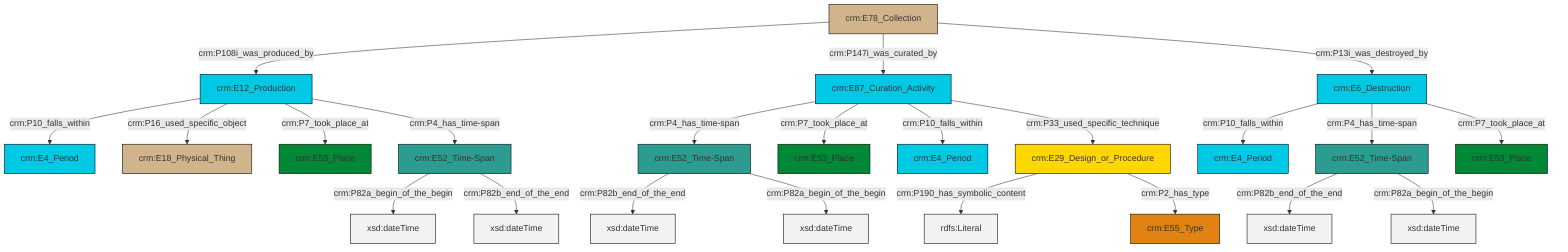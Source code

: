graph TD
classDef Literal fill:#f2f2f2,stroke:#000000;
classDef CRM_Entity fill:#FFFFFF,stroke:#000000;
classDef Temporal_Entity fill:#00C9E6, stroke:#000000;
classDef Type fill:#E18312, stroke:#000000;
classDef Time-Span fill:#2C9C91, stroke:#000000;
classDef Appellation fill:#FFEB7F, stroke:#000000;
classDef Place fill:#008836, stroke:#000000;
classDef Persistent_Item fill:#B266B2, stroke:#000000;
classDef Conceptual_Object fill:#FFD700, stroke:#000000;
classDef Physical_Thing fill:#D2B48C, stroke:#000000;
classDef Actor fill:#f58aad, stroke:#000000;
classDef PC_Classes fill:#4ce600, stroke:#000000;
classDef Multi fill:#cccccc,stroke:#000000;

0["crm:E12_Production"]:::Temporal_Entity -->|crm:P10_falls_within| 2["crm:E4_Period"]:::Temporal_Entity
3["crm:E52_Time-Span"]:::Time-Span -->|crm:P82b_end_of_the_end| 4[xsd:dateTime]:::Literal
5["crm:E78_Collection"]:::Physical_Thing -->|crm:P108i_was_produced_by| 0["crm:E12_Production"]:::Temporal_Entity
8["crm:E29_Design_or_Procedure"]:::Conceptual_Object -->|crm:P190_has_symbolic_content| 9[rdfs:Literal]:::Literal
0["crm:E12_Production"]:::Temporal_Entity -->|crm:P16_used_specific_object| 10["crm:E18_Physical_Thing"]:::Physical_Thing
11["crm:E87_Curation_Activity"]:::Temporal_Entity -->|crm:P4_has_time-span| 12["crm:E52_Time-Span"]:::Time-Span
13["crm:E52_Time-Span"]:::Time-Span -->|crm:P82a_begin_of_the_begin| 14[xsd:dateTime]:::Literal
15["crm:E6_Destruction"]:::Temporal_Entity -->|crm:P10_falls_within| 16["crm:E4_Period"]:::Temporal_Entity
12["crm:E52_Time-Span"]:::Time-Span -->|crm:P82b_end_of_the_end| 17[xsd:dateTime]:::Literal
11["crm:E87_Curation_Activity"]:::Temporal_Entity -->|crm:P7_took_place_at| 20["crm:E53_Place"]:::Place
8["crm:E29_Design_or_Procedure"]:::Conceptual_Object -->|crm:P2_has_type| 18["crm:E55_Type"]:::Type
12["crm:E52_Time-Span"]:::Time-Span -->|crm:P82a_begin_of_the_begin| 29[xsd:dateTime]:::Literal
15["crm:E6_Destruction"]:::Temporal_Entity -->|crm:P4_has_time-span| 3["crm:E52_Time-Span"]:::Time-Span
11["crm:E87_Curation_Activity"]:::Temporal_Entity -->|crm:P10_falls_within| 6["crm:E4_Period"]:::Temporal_Entity
5["crm:E78_Collection"]:::Physical_Thing -->|crm:P147i_was_curated_by| 11["crm:E87_Curation_Activity"]:::Temporal_Entity
11["crm:E87_Curation_Activity"]:::Temporal_Entity -->|crm:P33_used_specific_technique| 8["crm:E29_Design_or_Procedure"]:::Conceptual_Object
0["crm:E12_Production"]:::Temporal_Entity -->|crm:P7_took_place_at| 22["crm:E53_Place"]:::Place
3["crm:E52_Time-Span"]:::Time-Span -->|crm:P82a_begin_of_the_begin| 34[xsd:dateTime]:::Literal
13["crm:E52_Time-Span"]:::Time-Span -->|crm:P82b_end_of_the_end| 36[xsd:dateTime]:::Literal
0["crm:E12_Production"]:::Temporal_Entity -->|crm:P4_has_time-span| 13["crm:E52_Time-Span"]:::Time-Span
5["crm:E78_Collection"]:::Physical_Thing -->|crm:P13i_was_destroyed_by| 15["crm:E6_Destruction"]:::Temporal_Entity
15["crm:E6_Destruction"]:::Temporal_Entity -->|crm:P7_took_place_at| 26["crm:E53_Place"]:::Place